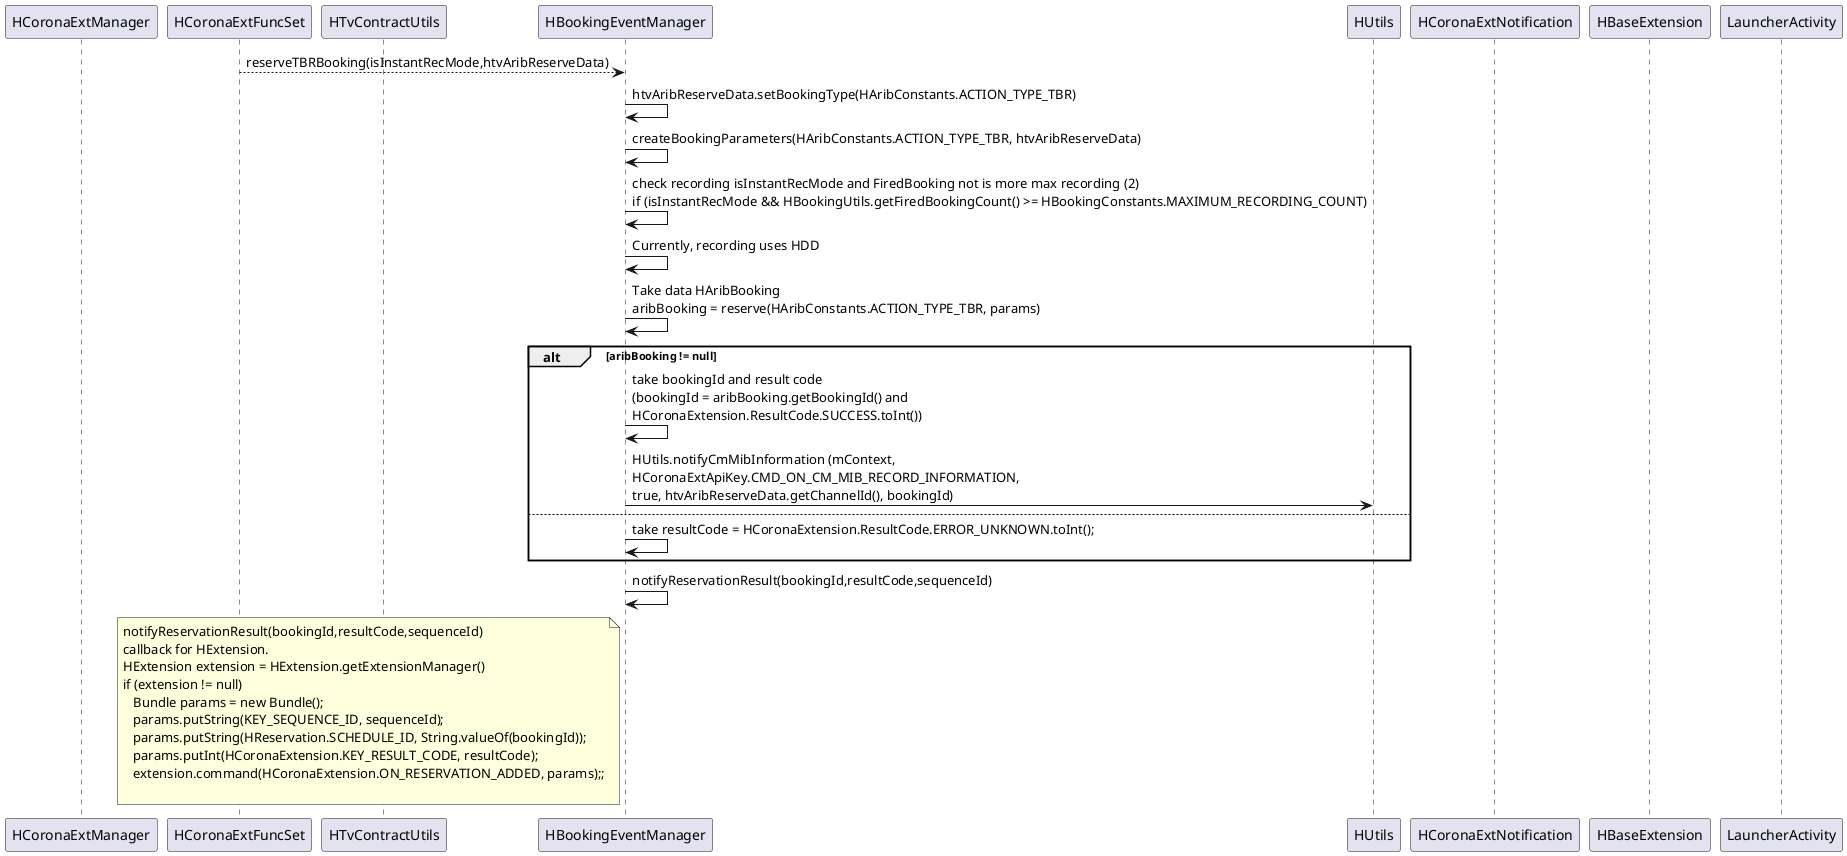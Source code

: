 @startuml
participant HCoronaExtManager
participant HCoronaExtFuncSet
participant HTvContractUtils
participant HBookingEventManager
participant HUtils
participant HCoronaExtNotification
participant HBaseExtension
participant LauncherActivity

HCoronaExtFuncSet --> HBookingEventManager : reserveTBRBooking(isInstantRecMode,htvAribReserveData)
HBookingEventManager -> HBookingEventManager: htvAribReserveData.setBookingType(HAribConstants.ACTION_TYPE_TBR)
HBookingEventManager -> HBookingEventManager: createBookingParameters(HAribConstants.ACTION_TYPE_TBR, htvAribReserveData)
HBookingEventManager -> HBookingEventManager: check recording isInstantRecMode and FiredBooking not is more max recording (2)\nif (isInstantRecMode && HBookingUtils.getFiredBookingCount() >= HBookingConstants.MAXIMUM_RECORDING_COUNT)
HBookingEventManager -> HBookingEventManager: Currently, recording uses HDD
HBookingEventManager -> HBookingEventManager: Take data HAribBooking\naribBooking = reserve(HAribConstants.ACTION_TYPE_TBR, params)

    alt aribBooking != null
         HBookingEventManager -> HBookingEventManager: take bookingId and result code\n(bookingId = aribBooking.getBookingId() and \nHCoronaExtension.ResultCode.SUCCESS.toInt())
         HBookingEventManager -> HUtils: HUtils.notifyCmMibInformation (mContext, \nHCoronaExtApiKey.CMD_ON_CM_MIB_RECORD_INFORMATION,\ntrue, htvAribReserveData.getChannelId(), bookingId)
    else
         HBookingEventManager -> HBookingEventManager: take resultCode = HCoronaExtension.ResultCode.ERROR_UNKNOWN.toInt();
    end
HBookingEventManager -> HBookingEventManager: notifyReservationResult(bookingId,resultCode,sequenceId)
    note left of HBookingEventManager
    notifyReservationResult(bookingId,resultCode,sequenceId)
    callback for HExtension.
    HExtension extension = HExtension.getExtensionManager()
    if (extension != null)
       Bundle params = new Bundle();
       params.putString(KEY_SEQUENCE_ID, sequenceId);
       params.putString(HReservation.SCHEDULE_ID, String.valueOf(bookingId));
       params.putInt(HCoronaExtension.KEY_RESULT_CODE, resultCode);
       extension.command(HCoronaExtension.ON_RESERVATION_ADDED, params);;

    end note
@enduml